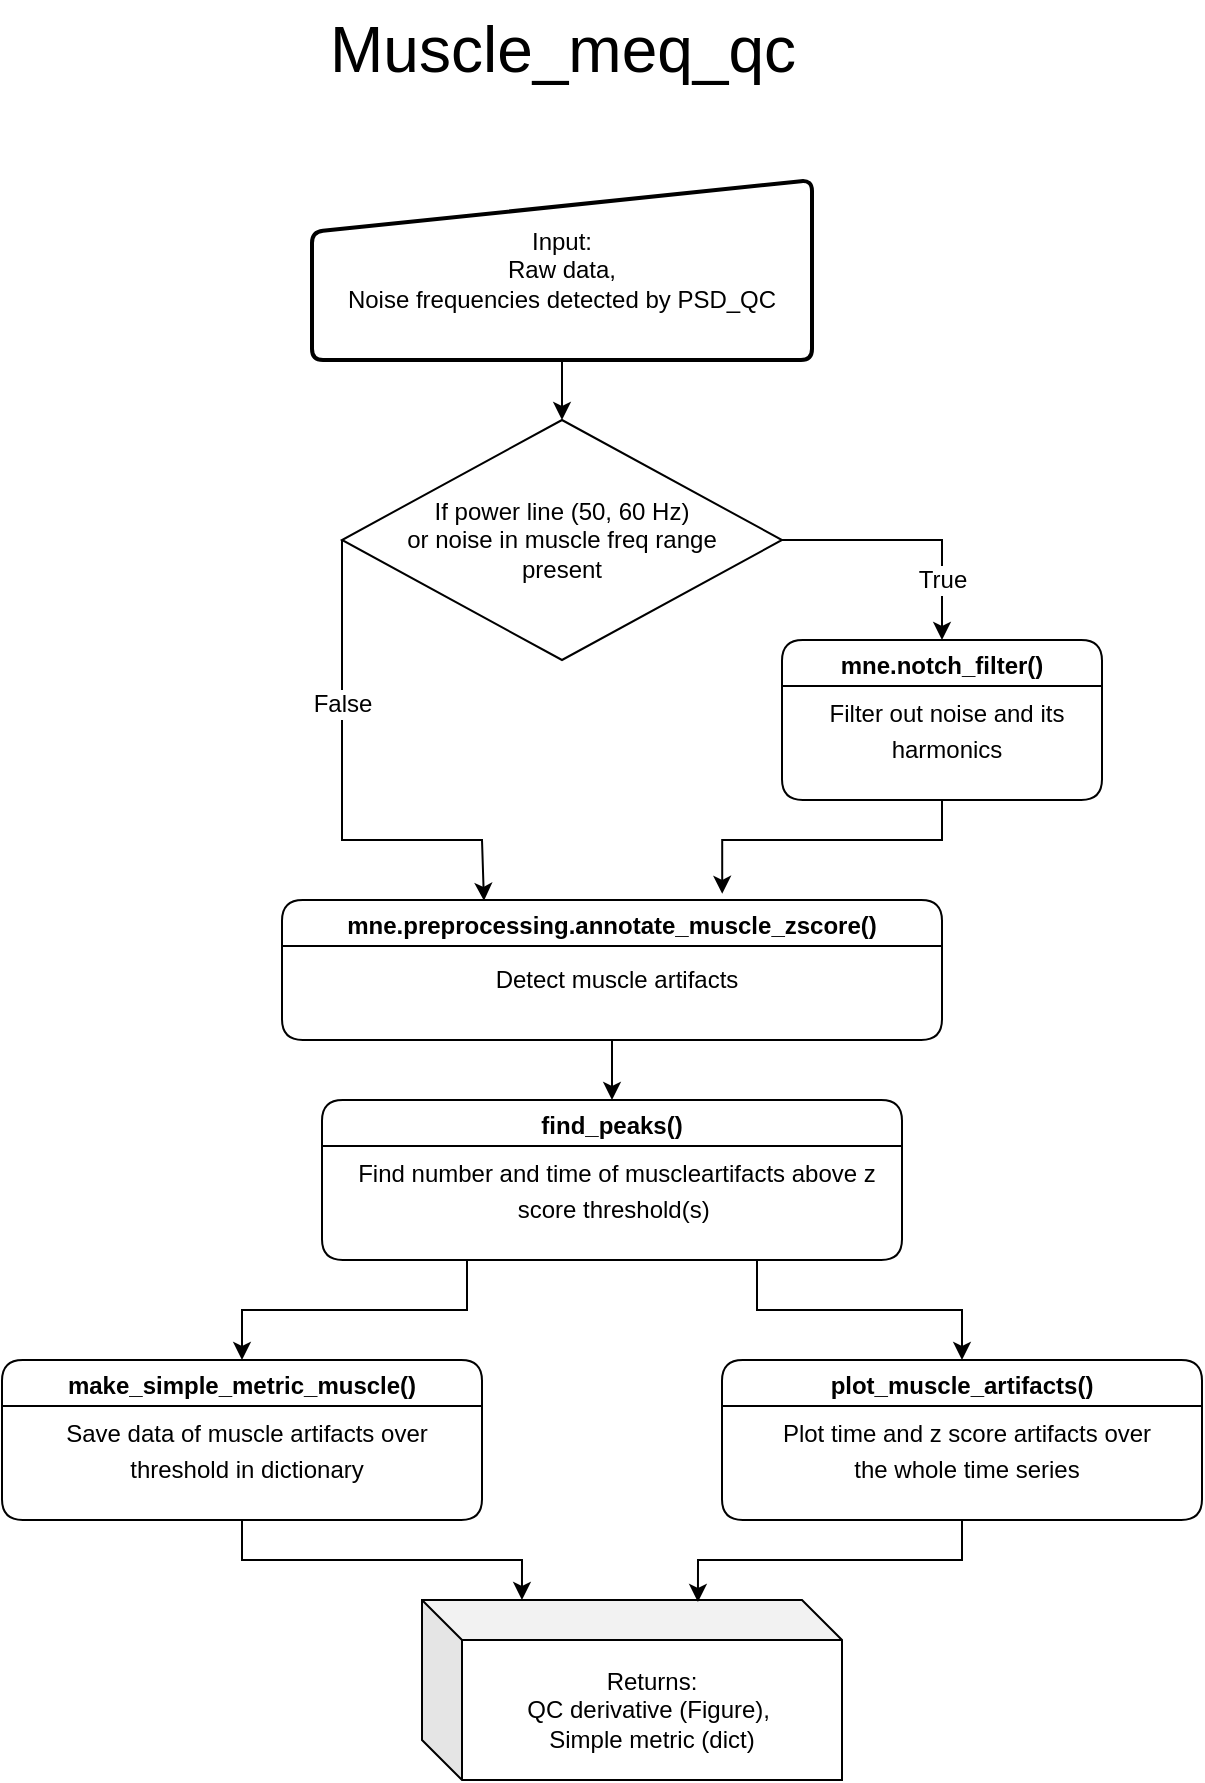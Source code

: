 <mxfile version="20.8.16" type="device"><diagram name="Page-1" id="dtkTwhtDY3SrjnRo8XkO"><mxGraphModel dx="2074" dy="1614" grid="1" gridSize="10" guides="1" tooltips="1" connect="1" arrows="1" fold="1" page="0" pageScale="1" pageWidth="827" pageHeight="1169" math="0" shadow="0"><root><mxCell id="0"/><mxCell id="1" parent="0"/><mxCell id="lJstjDnfzTnsdC9-dKv9-14" value="&lt;font style=&quot;font-size: 32px;&quot;&gt;Muscle_meq_qc&lt;/font&gt;" style="text;html=1;align=center;verticalAlign=middle;resizable=0;points=[];autosize=1;strokeColor=none;fillColor=none;fontSize=18;fontFamily=Helvetica;" parent="1" vertex="1"><mxGeometry x="470" y="-260" width="260" height="50" as="geometry"/></mxCell><mxCell id="yhwz2y4raJEEbXIZIOFM-9" style="edgeStyle=orthogonalEdgeStyle;rounded=0;orthogonalLoop=1;jettySize=auto;html=1;entryX=0.5;entryY=0;entryDx=0;entryDy=0;fontSize=12;" parent="1" source="yhwz2y4raJEEbXIZIOFM-1" target="yhwz2y4raJEEbXIZIOFM-8" edge="1"><mxGeometry relative="1" as="geometry"/></mxCell><mxCell id="yhwz2y4raJEEbXIZIOFM-1" value="Input:&lt;br&gt;Raw data,&lt;br&gt;Noise frequencies detected by PSD_QC" style="html=1;strokeWidth=2;shape=manualInput;whiteSpace=wrap;rounded=1;size=26;arcSize=11;fontFamily=Helvetica;" parent="1" vertex="1"><mxGeometry x="475" y="-170" width="250" height="90" as="geometry"/></mxCell><mxCell id="yhwz2y4raJEEbXIZIOFM-5" value="" style="group;fontSize=12;" parent="1" vertex="1" connectable="0"><mxGeometry x="710" y="60" width="160" height="80" as="geometry"/></mxCell><mxCell id="yhwz2y4raJEEbXIZIOFM-6" value="&lt;div style=&quot;border-color: var(--border-color); line-height: 18px;&quot;&gt;Filter out noise and its harmonics&lt;/div&gt;" style="text;html=1;strokeColor=none;fillColor=default;align=center;verticalAlign=middle;whiteSpace=wrap;rounded=0;fontSize=12;spacingTop=5;spacing=0;spacingBottom=5;spacingLeft=10;spacingRight=5;container=0;" parent="yhwz2y4raJEEbXIZIOFM-5" vertex="1"><mxGeometry y="9.6" width="160" height="70.4" as="geometry"/></mxCell><mxCell id="yhwz2y4raJEEbXIZIOFM-7" value="&lt;div style=&quot;font-size: 12px; line-height: 18px;&quot;&gt;mne.notch_filter()&lt;br&gt;&lt;/div&gt;" style="swimlane;whiteSpace=wrap;html=1;fontSize=18;container=0;rounded=1;perimeterSpacing=0;fillColor=default;fillStyle=solid;swimlaneLine=1;" parent="yhwz2y4raJEEbXIZIOFM-5" vertex="1"><mxGeometry width="160" height="80" as="geometry"/></mxCell><mxCell id="yhwz2y4raJEEbXIZIOFM-8" value="If power line (50, 60 Hz) &lt;br&gt;or noise in muscle freq range &lt;br&gt;present" style="rhombus;whiteSpace=wrap;html=1;fontSize=12;" parent="1" vertex="1"><mxGeometry x="490" y="-50" width="220" height="120" as="geometry"/></mxCell><mxCell id="yhwz2y4raJEEbXIZIOFM-16" value="" style="endArrow=classic;html=1;rounded=0;fontSize=12;exitX=1;exitY=0.5;exitDx=0;exitDy=0;entryX=0.5;entryY=0;entryDx=0;entryDy=0;" parent="1" source="yhwz2y4raJEEbXIZIOFM-8" target="yhwz2y4raJEEbXIZIOFM-7" edge="1"><mxGeometry relative="1" as="geometry"><mxPoint x="580" y="420" as="sourcePoint"/><mxPoint x="730" y="150" as="targetPoint"/><Array as="points"><mxPoint x="790" y="10"/></Array></mxGeometry></mxCell><mxCell id="yhwz2y4raJEEbXIZIOFM-17" value="True" style="edgeLabel;resizable=0;html=1;align=center;verticalAlign=middle;fontSize=12;" parent="yhwz2y4raJEEbXIZIOFM-16" connectable="0" vertex="1"><mxGeometry relative="1" as="geometry"><mxPoint x="15" y="20" as="offset"/></mxGeometry></mxCell><mxCell id="yhwz2y4raJEEbXIZIOFM-19" value="" style="endArrow=classic;html=1;rounded=0;fontSize=12;exitX=0;exitY=0.5;exitDx=0;exitDy=0;entryX=0.306;entryY=0.006;entryDx=0;entryDy=0;entryPerimeter=0;" parent="1" source="yhwz2y4raJEEbXIZIOFM-8" target="yhwz2y4raJEEbXIZIOFM-24" edge="1"><mxGeometry relative="1" as="geometry"><mxPoint x="580" y="390" as="sourcePoint"/><mxPoint x="560" y="279" as="targetPoint"/><Array as="points"><mxPoint x="490" y="70"/><mxPoint x="490" y="160"/><mxPoint x="560" y="160"/></Array></mxGeometry></mxCell><mxCell id="yhwz2y4raJEEbXIZIOFM-20" value="False" style="edgeLabel;resizable=0;html=1;align=center;verticalAlign=middle;fontSize=12;" parent="yhwz2y4raJEEbXIZIOFM-19" connectable="0" vertex="1"><mxGeometry relative="1" as="geometry"><mxPoint y="-43" as="offset"/></mxGeometry></mxCell><mxCell id="yhwz2y4raJEEbXIZIOFM-22" value="" style="group;fontSize=12;" parent="1" vertex="1" connectable="0"><mxGeometry x="460" y="190" width="330" height="70" as="geometry"/></mxCell><mxCell id="yhwz2y4raJEEbXIZIOFM-23" value="&lt;div style=&quot;border-color: var(--border-color); line-height: 18px;&quot;&gt;Detect muscle artifacts&lt;br&gt;&lt;/div&gt;" style="text;html=1;strokeColor=none;fillColor=default;align=center;verticalAlign=middle;whiteSpace=wrap;rounded=0;fontSize=12;spacingTop=5;spacing=0;spacingBottom=5;spacingLeft=10;spacingRight=5;container=0;" parent="yhwz2y4raJEEbXIZIOFM-22" vertex="1"><mxGeometry y="8.4" width="330" height="61.6" as="geometry"/></mxCell><mxCell id="yhwz2y4raJEEbXIZIOFM-24" value="&lt;div style=&quot;font-size: 12px; line-height: 18px;&quot;&gt;&lt;div style=&quot;border-color: var(--border-color); line-height: 18px;&quot;&gt;mne.&lt;span style=&quot;border-color: var(--border-color); background-color: initial;&quot;&gt;preprocessing.&lt;/span&gt;&lt;span style=&quot;background-color: initial;&quot;&gt;annotate_muscle_zscore()&lt;/span&gt;&lt;/div&gt;&lt;/div&gt;" style="swimlane;whiteSpace=wrap;html=1;fontSize=18;container=0;rounded=1;perimeterSpacing=0;fillColor=default;fillStyle=solid;swimlaneLine=1;" parent="yhwz2y4raJEEbXIZIOFM-22" vertex="1"><mxGeometry width="330" height="70" as="geometry"/></mxCell><mxCell id="yhwz2y4raJEEbXIZIOFM-25" value="" style="group;fontSize=12;" parent="1" vertex="1" connectable="0"><mxGeometry x="480" y="290" width="290" height="80" as="geometry"/></mxCell><mxCell id="yhwz2y4raJEEbXIZIOFM-26" value="&lt;div style=&quot;border-color: var(--border-color); line-height: 18px;&quot;&gt;Find number and time of muscle&lt;span style=&quot;&quot;&gt;artifacts above z score threshold(s)&amp;nbsp;&lt;/span&gt;&lt;br&gt;&lt;/div&gt;" style="text;html=1;strokeColor=none;fillColor=default;align=center;verticalAlign=middle;whiteSpace=wrap;rounded=0;fontSize=12;spacingTop=5;spacing=0;spacingBottom=5;spacingLeft=10;spacingRight=5;container=0;" parent="yhwz2y4raJEEbXIZIOFM-25" vertex="1"><mxGeometry y="9.6" width="290" height="70.4" as="geometry"/></mxCell><mxCell id="yhwz2y4raJEEbXIZIOFM-27" value="&lt;div style=&quot;font-size: 12px; line-height: 18px;&quot;&gt;find_peaks()&lt;br&gt;&lt;/div&gt;" style="swimlane;whiteSpace=wrap;html=1;fontSize=18;container=0;rounded=1;perimeterSpacing=0;fillColor=default;fillStyle=solid;swimlaneLine=1;" parent="yhwz2y4raJEEbXIZIOFM-25" vertex="1"><mxGeometry width="290" height="80" as="geometry"/></mxCell><mxCell id="yhwz2y4raJEEbXIZIOFM-28" style="edgeStyle=orthogonalEdgeStyle;rounded=0;orthogonalLoop=1;jettySize=auto;html=1;exitX=0.5;exitY=1;exitDx=0;exitDy=0;fontSize=12;" parent="1" source="yhwz2y4raJEEbXIZIOFM-24" target="yhwz2y4raJEEbXIZIOFM-27" edge="1"><mxGeometry relative="1" as="geometry"/></mxCell><mxCell id="yhwz2y4raJEEbXIZIOFM-29" value="" style="group;fontSize=12;" parent="1" vertex="1" connectable="0"><mxGeometry x="680" y="420" width="240" height="80" as="geometry"/></mxCell><mxCell id="yhwz2y4raJEEbXIZIOFM-30" value="&lt;div style=&quot;border-color: var(--border-color); line-height: 18px;&quot;&gt;Plot time and z score&amp;nbsp;&lt;span style=&quot;&quot;&gt;artifacts over the&amp;nbsp;&lt;/span&gt;&lt;span style=&quot;&quot;&gt;whole time series&lt;/span&gt;&lt;br&gt;&lt;/div&gt;" style="text;html=1;strokeColor=none;fillColor=default;align=center;verticalAlign=middle;whiteSpace=wrap;rounded=0;fontSize=12;spacingTop=5;spacing=0;spacingBottom=5;spacingLeft=10;spacingRight=5;container=0;" parent="yhwz2y4raJEEbXIZIOFM-29" vertex="1"><mxGeometry y="9.6" width="240.0" height="70.4" as="geometry"/></mxCell><mxCell id="yhwz2y4raJEEbXIZIOFM-31" value="&lt;div style=&quot;font-size: 12px; line-height: 18px;&quot;&gt;plot_muscle_artifacts()&lt;br&gt;&lt;/div&gt;" style="swimlane;whiteSpace=wrap;html=1;fontSize=18;container=0;rounded=1;perimeterSpacing=0;fillColor=default;fillStyle=solid;swimlaneLine=1;" parent="yhwz2y4raJEEbXIZIOFM-29" vertex="1"><mxGeometry width="240.0" height="80" as="geometry"/></mxCell><mxCell id="yhwz2y4raJEEbXIZIOFM-32" value="" style="group;fontSize=12;" parent="1" vertex="1" connectable="0"><mxGeometry x="320" y="420" width="240" height="80" as="geometry"/></mxCell><mxCell id="yhwz2y4raJEEbXIZIOFM-33" value="&lt;div style=&quot;border-color: var(--border-color); line-height: 18px;&quot;&gt;Save data of muscle&amp;nbsp;&lt;span style=&quot;&quot;&gt;artifacts over threshold&amp;nbsp;&lt;/span&gt;&lt;span style=&quot;&quot;&gt;in dictionary&lt;/span&gt;&lt;br&gt;&lt;/div&gt;" style="text;html=1;strokeColor=none;fillColor=default;align=center;verticalAlign=middle;whiteSpace=wrap;rounded=0;fontSize=12;spacingTop=5;spacing=0;spacingBottom=5;spacingLeft=10;spacingRight=5;container=0;" parent="yhwz2y4raJEEbXIZIOFM-32" vertex="1"><mxGeometry y="9.6" width="240.0" height="70.4" as="geometry"/></mxCell><mxCell id="yhwz2y4raJEEbXIZIOFM-34" value="&lt;div style=&quot;font-size: 12px; line-height: 18px;&quot;&gt;make_simple_metric_muscle()&lt;br&gt;&lt;/div&gt;" style="swimlane;whiteSpace=wrap;html=1;fontSize=18;container=0;rounded=1;perimeterSpacing=0;fillColor=default;fillStyle=solid;swimlaneLine=1;" parent="yhwz2y4raJEEbXIZIOFM-32" vertex="1"><mxGeometry width="240.0" height="80" as="geometry"/></mxCell><mxCell id="yhwz2y4raJEEbXIZIOFM-40" style="edgeStyle=orthogonalEdgeStyle;rounded=0;orthogonalLoop=1;jettySize=auto;html=1;exitX=0.25;exitY=1;exitDx=0;exitDy=0;fontSize=12;" parent="1" source="yhwz2y4raJEEbXIZIOFM-27" target="yhwz2y4raJEEbXIZIOFM-34" edge="1"><mxGeometry relative="1" as="geometry"/></mxCell><mxCell id="yhwz2y4raJEEbXIZIOFM-41" style="edgeStyle=orthogonalEdgeStyle;rounded=0;orthogonalLoop=1;jettySize=auto;html=1;exitX=0.75;exitY=1;exitDx=0;exitDy=0;entryX=0.5;entryY=0;entryDx=0;entryDy=0;fontSize=12;" parent="1" source="yhwz2y4raJEEbXIZIOFM-27" target="yhwz2y4raJEEbXIZIOFM-31" edge="1"><mxGeometry relative="1" as="geometry"/></mxCell><mxCell id="hqOBc5xT9kRsIZBAltvd-2" style="edgeStyle=orthogonalEdgeStyle;rounded=0;orthogonalLoop=1;jettySize=auto;html=1;exitX=0.5;exitY=1;exitDx=0;exitDy=0;entryX=0.667;entryY=-0.044;entryDx=0;entryDy=0;entryPerimeter=0;" parent="1" source="yhwz2y4raJEEbXIZIOFM-7" target="yhwz2y4raJEEbXIZIOFM-24" edge="1"><mxGeometry relative="1" as="geometry"><Array as="points"><mxPoint x="790" y="160"/><mxPoint x="680" y="160"/></Array></mxGeometry></mxCell><mxCell id="hqOBc5xT9kRsIZBAltvd-3" value="&lt;div style=&quot;border-color: var(--border-color);&quot;&gt;Returns:&lt;/div&gt;&lt;div style=&quot;border-color: var(--border-color);&quot;&gt;QC derivative (Figure),&amp;nbsp;&lt;/div&gt;&lt;div style=&quot;border-color: var(--border-color);&quot;&gt;Simple metric (dict)&lt;/div&gt;" style="shape=cube;whiteSpace=wrap;html=1;boundedLbl=1;backgroundOutline=1;darkOpacity=0.05;darkOpacity2=0.1;" parent="1" vertex="1"><mxGeometry x="530" y="540" width="210" height="90" as="geometry"/></mxCell><mxCell id="hqOBc5xT9kRsIZBAltvd-4" style="edgeStyle=orthogonalEdgeStyle;rounded=0;orthogonalLoop=1;jettySize=auto;html=1;entryX=0.238;entryY=0;entryDx=0;entryDy=0;entryPerimeter=0;" parent="1" source="yhwz2y4raJEEbXIZIOFM-33" target="hqOBc5xT9kRsIZBAltvd-3" edge="1"><mxGeometry relative="1" as="geometry"/></mxCell><mxCell id="hqOBc5xT9kRsIZBAltvd-5" style="edgeStyle=orthogonalEdgeStyle;rounded=0;orthogonalLoop=1;jettySize=auto;html=1;entryX=0.657;entryY=0.011;entryDx=0;entryDy=0;entryPerimeter=0;" parent="1" source="yhwz2y4raJEEbXIZIOFM-31" target="hqOBc5xT9kRsIZBAltvd-3" edge="1"><mxGeometry relative="1" as="geometry"/></mxCell></root></mxGraphModel></diagram></mxfile>